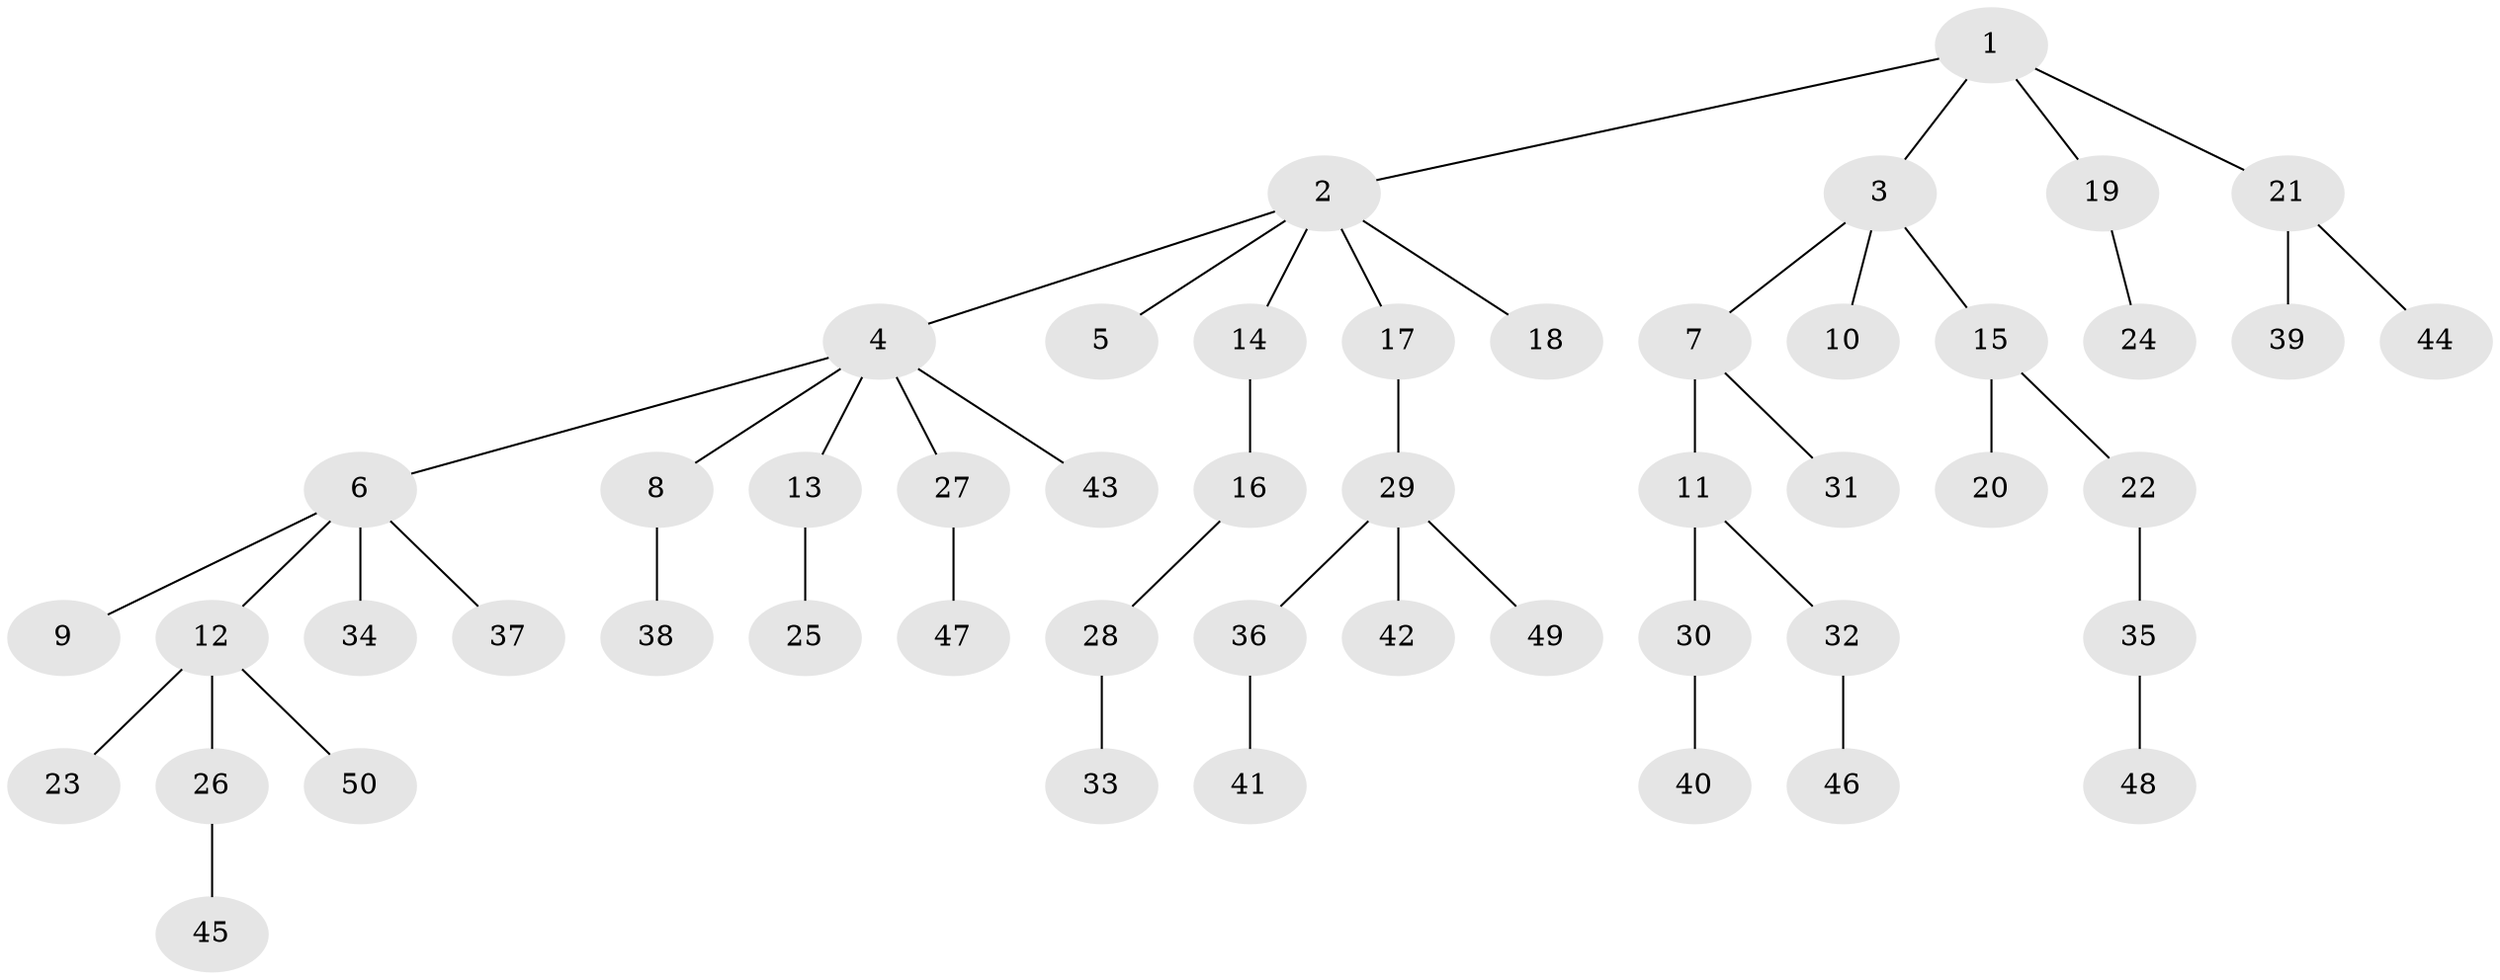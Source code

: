 // Generated by graph-tools (version 1.1) at 2025/02/03/09/25 03:02:24]
// undirected, 50 vertices, 49 edges
graph export_dot {
graph [start="1"]
  node [color=gray90,style=filled];
  1;
  2;
  3;
  4;
  5;
  6;
  7;
  8;
  9;
  10;
  11;
  12;
  13;
  14;
  15;
  16;
  17;
  18;
  19;
  20;
  21;
  22;
  23;
  24;
  25;
  26;
  27;
  28;
  29;
  30;
  31;
  32;
  33;
  34;
  35;
  36;
  37;
  38;
  39;
  40;
  41;
  42;
  43;
  44;
  45;
  46;
  47;
  48;
  49;
  50;
  1 -- 2;
  1 -- 3;
  1 -- 19;
  1 -- 21;
  2 -- 4;
  2 -- 5;
  2 -- 14;
  2 -- 17;
  2 -- 18;
  3 -- 7;
  3 -- 10;
  3 -- 15;
  4 -- 6;
  4 -- 8;
  4 -- 13;
  4 -- 27;
  4 -- 43;
  6 -- 9;
  6 -- 12;
  6 -- 34;
  6 -- 37;
  7 -- 11;
  7 -- 31;
  8 -- 38;
  11 -- 30;
  11 -- 32;
  12 -- 23;
  12 -- 26;
  12 -- 50;
  13 -- 25;
  14 -- 16;
  15 -- 20;
  15 -- 22;
  16 -- 28;
  17 -- 29;
  19 -- 24;
  21 -- 39;
  21 -- 44;
  22 -- 35;
  26 -- 45;
  27 -- 47;
  28 -- 33;
  29 -- 36;
  29 -- 42;
  29 -- 49;
  30 -- 40;
  32 -- 46;
  35 -- 48;
  36 -- 41;
}

